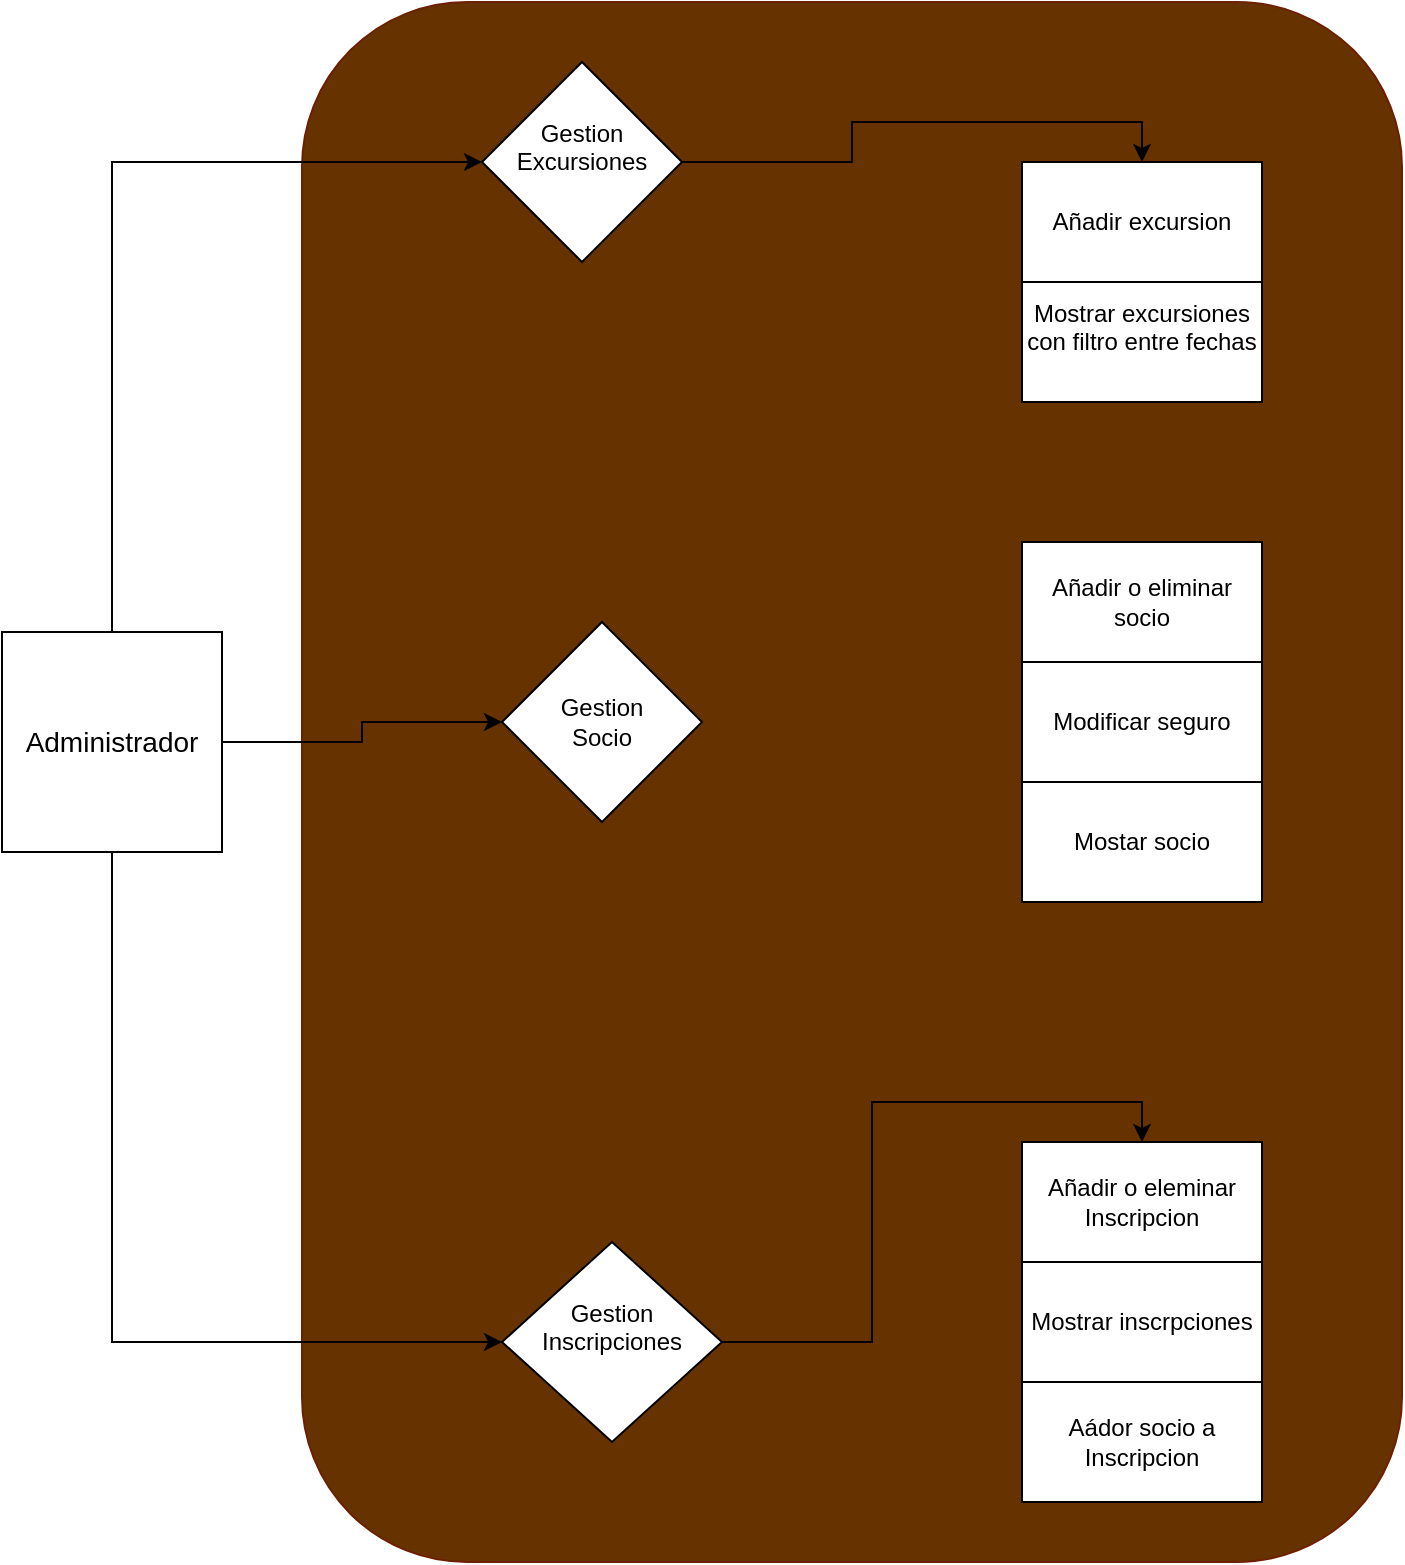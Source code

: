 <mxfile version="24.7.17">
  <diagram name="Página-1" id="ZvWfYAeezWSnIuHHfdC_">
    <mxGraphModel dx="2080" dy="846" grid="1" gridSize="10" guides="1" tooltips="1" connect="1" arrows="1" fold="1" page="1" pageScale="1" pageWidth="1169" pageHeight="827" math="0" shadow="0">
      <root>
        <mxCell id="0" />
        <mxCell id="1" parent="0" />
        <mxCell id="UwNofzxLyWuOreiW3Iiq-2" value="" style="rounded=1;whiteSpace=wrap;html=1;fillColor=#663300;fontColor=#ffffff;strokeColor=#6D1F00;" vertex="1" parent="1">
          <mxGeometry x="270" y="20" width="550" height="780" as="geometry" />
        </mxCell>
        <mxCell id="UwNofzxLyWuOreiW3Iiq-5" style="edgeStyle=orthogonalEdgeStyle;rounded=0;orthogonalLoop=1;jettySize=auto;html=1;entryX=0;entryY=0.5;entryDx=0;entryDy=0;" edge="1" parent="1" source="UwNofzxLyWuOreiW3Iiq-3" target="UwNofzxLyWuOreiW3Iiq-4">
          <mxGeometry relative="1" as="geometry">
            <Array as="points">
              <mxPoint x="175" y="100" />
            </Array>
          </mxGeometry>
        </mxCell>
        <mxCell id="UwNofzxLyWuOreiW3Iiq-7" style="edgeStyle=orthogonalEdgeStyle;rounded=0;orthogonalLoop=1;jettySize=auto;html=1;" edge="1" parent="1" source="UwNofzxLyWuOreiW3Iiq-3" target="UwNofzxLyWuOreiW3Iiq-6">
          <mxGeometry relative="1" as="geometry" />
        </mxCell>
        <mxCell id="UwNofzxLyWuOreiW3Iiq-9" style="edgeStyle=orthogonalEdgeStyle;rounded=0;orthogonalLoop=1;jettySize=auto;html=1;exitX=0.5;exitY=1;exitDx=0;exitDy=0;entryX=0;entryY=0.5;entryDx=0;entryDy=0;" edge="1" parent="1" source="UwNofzxLyWuOreiW3Iiq-3" target="UwNofzxLyWuOreiW3Iiq-8">
          <mxGeometry relative="1" as="geometry" />
        </mxCell>
        <mxCell id="UwNofzxLyWuOreiW3Iiq-3" value="&lt;font style=&quot;font-size: 14px;&quot;&gt;Administrador&lt;/font&gt;" style="whiteSpace=wrap;html=1;aspect=fixed;" vertex="1" parent="1">
          <mxGeometry x="120" y="335" width="110" height="110" as="geometry" />
        </mxCell>
        <mxCell id="UwNofzxLyWuOreiW3Iiq-13" style="edgeStyle=orthogonalEdgeStyle;rounded=0;orthogonalLoop=1;jettySize=auto;html=1;entryX=0.5;entryY=0;entryDx=0;entryDy=0;" edge="1" parent="1" source="UwNofzxLyWuOreiW3Iiq-4" target="UwNofzxLyWuOreiW3Iiq-10">
          <mxGeometry relative="1" as="geometry" />
        </mxCell>
        <mxCell id="UwNofzxLyWuOreiW3Iiq-4" value="Gestion&lt;div&gt;Excursiones&lt;/div&gt;&lt;div&gt;&lt;br&gt;&lt;/div&gt;" style="rhombus;whiteSpace=wrap;html=1;" vertex="1" parent="1">
          <mxGeometry x="360" y="50" width="100" height="100" as="geometry" />
        </mxCell>
        <mxCell id="UwNofzxLyWuOreiW3Iiq-6" value="Gestion&lt;div&gt;Socio&lt;/div&gt;" style="rhombus;whiteSpace=wrap;html=1;" vertex="1" parent="1">
          <mxGeometry x="370" y="330" width="100" height="100" as="geometry" />
        </mxCell>
        <mxCell id="UwNofzxLyWuOreiW3Iiq-20" style="edgeStyle=orthogonalEdgeStyle;rounded=0;orthogonalLoop=1;jettySize=auto;html=1;entryX=0.5;entryY=0;entryDx=0;entryDy=0;" edge="1" parent="1" source="UwNofzxLyWuOreiW3Iiq-8" target="UwNofzxLyWuOreiW3Iiq-17">
          <mxGeometry relative="1" as="geometry" />
        </mxCell>
        <mxCell id="UwNofzxLyWuOreiW3Iiq-8" value="Gestion&lt;div&gt;Inscripciones&lt;/div&gt;&lt;div&gt;&lt;br&gt;&lt;/div&gt;" style="rhombus;whiteSpace=wrap;html=1;" vertex="1" parent="1">
          <mxGeometry x="370" y="640" width="110" height="100" as="geometry" />
        </mxCell>
        <mxCell id="UwNofzxLyWuOreiW3Iiq-10" value="Añadir excursion" style="rounded=0;whiteSpace=wrap;html=1;" vertex="1" parent="1">
          <mxGeometry x="630" y="100" width="120" height="60" as="geometry" />
        </mxCell>
        <mxCell id="UwNofzxLyWuOreiW3Iiq-11" value="Mostrar excursiones con filtro entre fechas&lt;div&gt;&lt;br&gt;&lt;/div&gt;" style="rounded=0;whiteSpace=wrap;html=1;" vertex="1" parent="1">
          <mxGeometry x="630" y="160" width="120" height="60" as="geometry" />
        </mxCell>
        <mxCell id="UwNofzxLyWuOreiW3Iiq-12" value="Añadir o eliminar socio" style="rounded=0;whiteSpace=wrap;html=1;" vertex="1" parent="1">
          <mxGeometry x="630" y="290" width="120" height="60" as="geometry" />
        </mxCell>
        <mxCell id="UwNofzxLyWuOreiW3Iiq-15" value="Modificar seguro" style="rounded=0;whiteSpace=wrap;html=1;" vertex="1" parent="1">
          <mxGeometry x="630" y="350" width="120" height="60" as="geometry" />
        </mxCell>
        <mxCell id="UwNofzxLyWuOreiW3Iiq-16" value="Mostar socio" style="rounded=0;whiteSpace=wrap;html=1;" vertex="1" parent="1">
          <mxGeometry x="630" y="410" width="120" height="60" as="geometry" />
        </mxCell>
        <mxCell id="UwNofzxLyWuOreiW3Iiq-17" value="Añadir o eleminar Inscripcion" style="rounded=0;whiteSpace=wrap;html=1;" vertex="1" parent="1">
          <mxGeometry x="630" y="590" width="120" height="60" as="geometry" />
        </mxCell>
        <mxCell id="UwNofzxLyWuOreiW3Iiq-18" value="Mostrar inscrpciones" style="rounded=0;whiteSpace=wrap;html=1;" vertex="1" parent="1">
          <mxGeometry x="630" y="650" width="120" height="60" as="geometry" />
        </mxCell>
        <mxCell id="UwNofzxLyWuOreiW3Iiq-19" value="Aádor socio a Inscripcion" style="rounded=0;whiteSpace=wrap;html=1;" vertex="1" parent="1">
          <mxGeometry x="630" y="710" width="120" height="60" as="geometry" />
        </mxCell>
      </root>
    </mxGraphModel>
  </diagram>
</mxfile>
